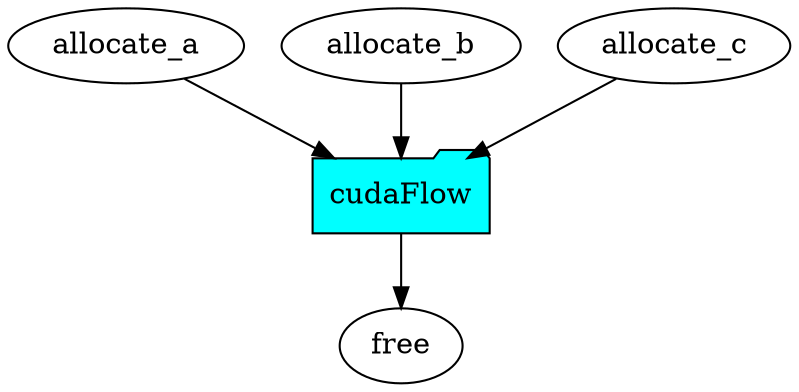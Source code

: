 digraph Taskflow {
p0x55d923794f10[label="allocate_a" ];
p0x55d923794f10 -> p0x55d923795240;
p0x55d923795020[label="allocate_b" ];
p0x55d923795020 -> p0x55d923795240;
p0x55d923795130[label="allocate_c" ];
p0x55d923795130 -> p0x55d923795240;
p0x55d923795240[label="cudaFlow" shape=folder fillcolor=cyan style=filled];
p0x55d923795240 -> p0x55d923795350;
p0x55d923795350[label="free" ];
}
